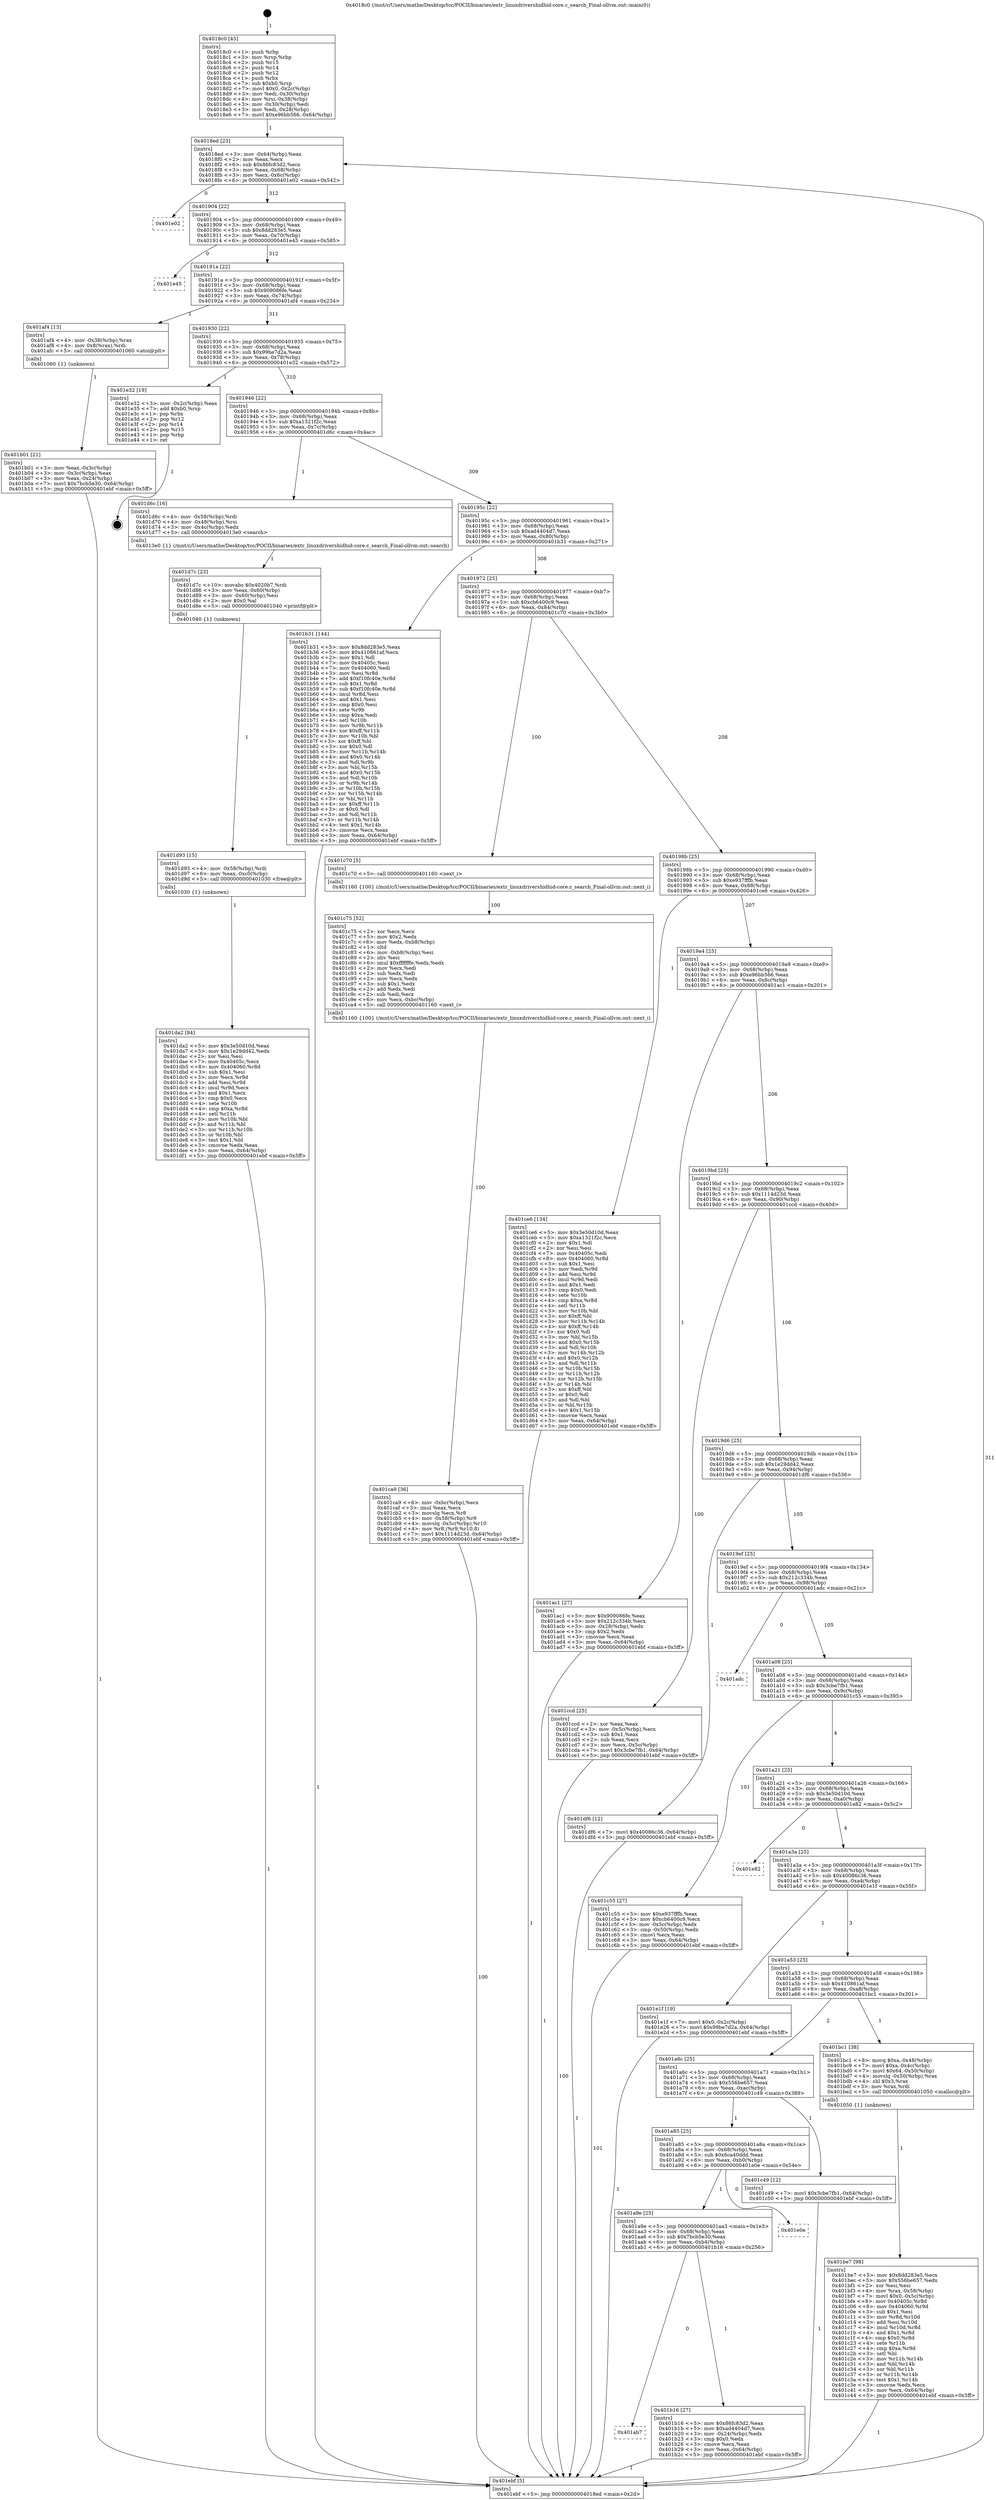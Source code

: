 digraph "0x4018c0" {
  label = "0x4018c0 (/mnt/c/Users/mathe/Desktop/tcc/POCII/binaries/extr_linuxdrivershidhid-core.c_search_Final-ollvm.out::main(0))"
  labelloc = "t"
  node[shape=record]

  Entry [label="",width=0.3,height=0.3,shape=circle,fillcolor=black,style=filled]
  "0x4018ed" [label="{
     0x4018ed [23]\l
     | [instrs]\l
     &nbsp;&nbsp;0x4018ed \<+3\>: mov -0x64(%rbp),%eax\l
     &nbsp;&nbsp;0x4018f0 \<+2\>: mov %eax,%ecx\l
     &nbsp;&nbsp;0x4018f2 \<+6\>: sub $0x86fc83d2,%ecx\l
     &nbsp;&nbsp;0x4018f8 \<+3\>: mov %eax,-0x68(%rbp)\l
     &nbsp;&nbsp;0x4018fb \<+3\>: mov %ecx,-0x6c(%rbp)\l
     &nbsp;&nbsp;0x4018fe \<+6\>: je 0000000000401e02 \<main+0x542\>\l
  }"]
  "0x401e02" [label="{
     0x401e02\l
  }", style=dashed]
  "0x401904" [label="{
     0x401904 [22]\l
     | [instrs]\l
     &nbsp;&nbsp;0x401904 \<+5\>: jmp 0000000000401909 \<main+0x49\>\l
     &nbsp;&nbsp;0x401909 \<+3\>: mov -0x68(%rbp),%eax\l
     &nbsp;&nbsp;0x40190c \<+5\>: sub $0x8dd283e5,%eax\l
     &nbsp;&nbsp;0x401911 \<+3\>: mov %eax,-0x70(%rbp)\l
     &nbsp;&nbsp;0x401914 \<+6\>: je 0000000000401e45 \<main+0x585\>\l
  }"]
  Exit [label="",width=0.3,height=0.3,shape=circle,fillcolor=black,style=filled,peripheries=2]
  "0x401e45" [label="{
     0x401e45\l
  }", style=dashed]
  "0x40191a" [label="{
     0x40191a [22]\l
     | [instrs]\l
     &nbsp;&nbsp;0x40191a \<+5\>: jmp 000000000040191f \<main+0x5f\>\l
     &nbsp;&nbsp;0x40191f \<+3\>: mov -0x68(%rbp),%eax\l
     &nbsp;&nbsp;0x401922 \<+5\>: sub $0x909086fe,%eax\l
     &nbsp;&nbsp;0x401927 \<+3\>: mov %eax,-0x74(%rbp)\l
     &nbsp;&nbsp;0x40192a \<+6\>: je 0000000000401af4 \<main+0x234\>\l
  }"]
  "0x401da2" [label="{
     0x401da2 [84]\l
     | [instrs]\l
     &nbsp;&nbsp;0x401da2 \<+5\>: mov $0x3e50d10d,%eax\l
     &nbsp;&nbsp;0x401da7 \<+5\>: mov $0x1e29dd42,%edx\l
     &nbsp;&nbsp;0x401dac \<+2\>: xor %esi,%esi\l
     &nbsp;&nbsp;0x401dae \<+7\>: mov 0x40405c,%ecx\l
     &nbsp;&nbsp;0x401db5 \<+8\>: mov 0x404060,%r8d\l
     &nbsp;&nbsp;0x401dbd \<+3\>: sub $0x1,%esi\l
     &nbsp;&nbsp;0x401dc0 \<+3\>: mov %ecx,%r9d\l
     &nbsp;&nbsp;0x401dc3 \<+3\>: add %esi,%r9d\l
     &nbsp;&nbsp;0x401dc6 \<+4\>: imul %r9d,%ecx\l
     &nbsp;&nbsp;0x401dca \<+3\>: and $0x1,%ecx\l
     &nbsp;&nbsp;0x401dcd \<+3\>: cmp $0x0,%ecx\l
     &nbsp;&nbsp;0x401dd0 \<+4\>: sete %r10b\l
     &nbsp;&nbsp;0x401dd4 \<+4\>: cmp $0xa,%r8d\l
     &nbsp;&nbsp;0x401dd8 \<+4\>: setl %r11b\l
     &nbsp;&nbsp;0x401ddc \<+3\>: mov %r10b,%bl\l
     &nbsp;&nbsp;0x401ddf \<+3\>: and %r11b,%bl\l
     &nbsp;&nbsp;0x401de2 \<+3\>: xor %r11b,%r10b\l
     &nbsp;&nbsp;0x401de5 \<+3\>: or %r10b,%bl\l
     &nbsp;&nbsp;0x401de8 \<+3\>: test $0x1,%bl\l
     &nbsp;&nbsp;0x401deb \<+3\>: cmovne %edx,%eax\l
     &nbsp;&nbsp;0x401dee \<+3\>: mov %eax,-0x64(%rbp)\l
     &nbsp;&nbsp;0x401df1 \<+5\>: jmp 0000000000401ebf \<main+0x5ff\>\l
  }"]
  "0x401af4" [label="{
     0x401af4 [13]\l
     | [instrs]\l
     &nbsp;&nbsp;0x401af4 \<+4\>: mov -0x38(%rbp),%rax\l
     &nbsp;&nbsp;0x401af8 \<+4\>: mov 0x8(%rax),%rdi\l
     &nbsp;&nbsp;0x401afc \<+5\>: call 0000000000401060 \<atoi@plt\>\l
     | [calls]\l
     &nbsp;&nbsp;0x401060 \{1\} (unknown)\l
  }"]
  "0x401930" [label="{
     0x401930 [22]\l
     | [instrs]\l
     &nbsp;&nbsp;0x401930 \<+5\>: jmp 0000000000401935 \<main+0x75\>\l
     &nbsp;&nbsp;0x401935 \<+3\>: mov -0x68(%rbp),%eax\l
     &nbsp;&nbsp;0x401938 \<+5\>: sub $0x99be7d2a,%eax\l
     &nbsp;&nbsp;0x40193d \<+3\>: mov %eax,-0x78(%rbp)\l
     &nbsp;&nbsp;0x401940 \<+6\>: je 0000000000401e32 \<main+0x572\>\l
  }"]
  "0x401d93" [label="{
     0x401d93 [15]\l
     | [instrs]\l
     &nbsp;&nbsp;0x401d93 \<+4\>: mov -0x58(%rbp),%rdi\l
     &nbsp;&nbsp;0x401d97 \<+6\>: mov %eax,-0xc0(%rbp)\l
     &nbsp;&nbsp;0x401d9d \<+5\>: call 0000000000401030 \<free@plt\>\l
     | [calls]\l
     &nbsp;&nbsp;0x401030 \{1\} (unknown)\l
  }"]
  "0x401e32" [label="{
     0x401e32 [19]\l
     | [instrs]\l
     &nbsp;&nbsp;0x401e32 \<+3\>: mov -0x2c(%rbp),%eax\l
     &nbsp;&nbsp;0x401e35 \<+7\>: add $0xb0,%rsp\l
     &nbsp;&nbsp;0x401e3c \<+1\>: pop %rbx\l
     &nbsp;&nbsp;0x401e3d \<+2\>: pop %r12\l
     &nbsp;&nbsp;0x401e3f \<+2\>: pop %r14\l
     &nbsp;&nbsp;0x401e41 \<+2\>: pop %r15\l
     &nbsp;&nbsp;0x401e43 \<+1\>: pop %rbp\l
     &nbsp;&nbsp;0x401e44 \<+1\>: ret\l
  }"]
  "0x401946" [label="{
     0x401946 [22]\l
     | [instrs]\l
     &nbsp;&nbsp;0x401946 \<+5\>: jmp 000000000040194b \<main+0x8b\>\l
     &nbsp;&nbsp;0x40194b \<+3\>: mov -0x68(%rbp),%eax\l
     &nbsp;&nbsp;0x40194e \<+5\>: sub $0xa1321f2c,%eax\l
     &nbsp;&nbsp;0x401953 \<+3\>: mov %eax,-0x7c(%rbp)\l
     &nbsp;&nbsp;0x401956 \<+6\>: je 0000000000401d6c \<main+0x4ac\>\l
  }"]
  "0x401d7c" [label="{
     0x401d7c [23]\l
     | [instrs]\l
     &nbsp;&nbsp;0x401d7c \<+10\>: movabs $0x4020b7,%rdi\l
     &nbsp;&nbsp;0x401d86 \<+3\>: mov %eax,-0x60(%rbp)\l
     &nbsp;&nbsp;0x401d89 \<+3\>: mov -0x60(%rbp),%esi\l
     &nbsp;&nbsp;0x401d8c \<+2\>: mov $0x0,%al\l
     &nbsp;&nbsp;0x401d8e \<+5\>: call 0000000000401040 \<printf@plt\>\l
     | [calls]\l
     &nbsp;&nbsp;0x401040 \{1\} (unknown)\l
  }"]
  "0x401d6c" [label="{
     0x401d6c [16]\l
     | [instrs]\l
     &nbsp;&nbsp;0x401d6c \<+4\>: mov -0x58(%rbp),%rdi\l
     &nbsp;&nbsp;0x401d70 \<+4\>: mov -0x48(%rbp),%rsi\l
     &nbsp;&nbsp;0x401d74 \<+3\>: mov -0x4c(%rbp),%edx\l
     &nbsp;&nbsp;0x401d77 \<+5\>: call 00000000004013e0 \<search\>\l
     | [calls]\l
     &nbsp;&nbsp;0x4013e0 \{1\} (/mnt/c/Users/mathe/Desktop/tcc/POCII/binaries/extr_linuxdrivershidhid-core.c_search_Final-ollvm.out::search)\l
  }"]
  "0x40195c" [label="{
     0x40195c [22]\l
     | [instrs]\l
     &nbsp;&nbsp;0x40195c \<+5\>: jmp 0000000000401961 \<main+0xa1\>\l
     &nbsp;&nbsp;0x401961 \<+3\>: mov -0x68(%rbp),%eax\l
     &nbsp;&nbsp;0x401964 \<+5\>: sub $0xad4404d7,%eax\l
     &nbsp;&nbsp;0x401969 \<+3\>: mov %eax,-0x80(%rbp)\l
     &nbsp;&nbsp;0x40196c \<+6\>: je 0000000000401b31 \<main+0x271\>\l
  }"]
  "0x401ca9" [label="{
     0x401ca9 [36]\l
     | [instrs]\l
     &nbsp;&nbsp;0x401ca9 \<+6\>: mov -0xbc(%rbp),%ecx\l
     &nbsp;&nbsp;0x401caf \<+3\>: imul %eax,%ecx\l
     &nbsp;&nbsp;0x401cb2 \<+3\>: movslq %ecx,%r8\l
     &nbsp;&nbsp;0x401cb5 \<+4\>: mov -0x58(%rbp),%r9\l
     &nbsp;&nbsp;0x401cb9 \<+4\>: movslq -0x5c(%rbp),%r10\l
     &nbsp;&nbsp;0x401cbd \<+4\>: mov %r8,(%r9,%r10,8)\l
     &nbsp;&nbsp;0x401cc1 \<+7\>: movl $0x1114d23d,-0x64(%rbp)\l
     &nbsp;&nbsp;0x401cc8 \<+5\>: jmp 0000000000401ebf \<main+0x5ff\>\l
  }"]
  "0x401b31" [label="{
     0x401b31 [144]\l
     | [instrs]\l
     &nbsp;&nbsp;0x401b31 \<+5\>: mov $0x8dd283e5,%eax\l
     &nbsp;&nbsp;0x401b36 \<+5\>: mov $0x410861af,%ecx\l
     &nbsp;&nbsp;0x401b3b \<+2\>: mov $0x1,%dl\l
     &nbsp;&nbsp;0x401b3d \<+7\>: mov 0x40405c,%esi\l
     &nbsp;&nbsp;0x401b44 \<+7\>: mov 0x404060,%edi\l
     &nbsp;&nbsp;0x401b4b \<+3\>: mov %esi,%r8d\l
     &nbsp;&nbsp;0x401b4e \<+7\>: add $0xf10fc40e,%r8d\l
     &nbsp;&nbsp;0x401b55 \<+4\>: sub $0x1,%r8d\l
     &nbsp;&nbsp;0x401b59 \<+7\>: sub $0xf10fc40e,%r8d\l
     &nbsp;&nbsp;0x401b60 \<+4\>: imul %r8d,%esi\l
     &nbsp;&nbsp;0x401b64 \<+3\>: and $0x1,%esi\l
     &nbsp;&nbsp;0x401b67 \<+3\>: cmp $0x0,%esi\l
     &nbsp;&nbsp;0x401b6a \<+4\>: sete %r9b\l
     &nbsp;&nbsp;0x401b6e \<+3\>: cmp $0xa,%edi\l
     &nbsp;&nbsp;0x401b71 \<+4\>: setl %r10b\l
     &nbsp;&nbsp;0x401b75 \<+3\>: mov %r9b,%r11b\l
     &nbsp;&nbsp;0x401b78 \<+4\>: xor $0xff,%r11b\l
     &nbsp;&nbsp;0x401b7c \<+3\>: mov %r10b,%bl\l
     &nbsp;&nbsp;0x401b7f \<+3\>: xor $0xff,%bl\l
     &nbsp;&nbsp;0x401b82 \<+3\>: xor $0x0,%dl\l
     &nbsp;&nbsp;0x401b85 \<+3\>: mov %r11b,%r14b\l
     &nbsp;&nbsp;0x401b88 \<+4\>: and $0x0,%r14b\l
     &nbsp;&nbsp;0x401b8c \<+3\>: and %dl,%r9b\l
     &nbsp;&nbsp;0x401b8f \<+3\>: mov %bl,%r15b\l
     &nbsp;&nbsp;0x401b92 \<+4\>: and $0x0,%r15b\l
     &nbsp;&nbsp;0x401b96 \<+3\>: and %dl,%r10b\l
     &nbsp;&nbsp;0x401b99 \<+3\>: or %r9b,%r14b\l
     &nbsp;&nbsp;0x401b9c \<+3\>: or %r10b,%r15b\l
     &nbsp;&nbsp;0x401b9f \<+3\>: xor %r15b,%r14b\l
     &nbsp;&nbsp;0x401ba2 \<+3\>: or %bl,%r11b\l
     &nbsp;&nbsp;0x401ba5 \<+4\>: xor $0xff,%r11b\l
     &nbsp;&nbsp;0x401ba9 \<+3\>: or $0x0,%dl\l
     &nbsp;&nbsp;0x401bac \<+3\>: and %dl,%r11b\l
     &nbsp;&nbsp;0x401baf \<+3\>: or %r11b,%r14b\l
     &nbsp;&nbsp;0x401bb2 \<+4\>: test $0x1,%r14b\l
     &nbsp;&nbsp;0x401bb6 \<+3\>: cmovne %ecx,%eax\l
     &nbsp;&nbsp;0x401bb9 \<+3\>: mov %eax,-0x64(%rbp)\l
     &nbsp;&nbsp;0x401bbc \<+5\>: jmp 0000000000401ebf \<main+0x5ff\>\l
  }"]
  "0x401972" [label="{
     0x401972 [25]\l
     | [instrs]\l
     &nbsp;&nbsp;0x401972 \<+5\>: jmp 0000000000401977 \<main+0xb7\>\l
     &nbsp;&nbsp;0x401977 \<+3\>: mov -0x68(%rbp),%eax\l
     &nbsp;&nbsp;0x40197a \<+5\>: sub $0xcb6400c9,%eax\l
     &nbsp;&nbsp;0x40197f \<+6\>: mov %eax,-0x84(%rbp)\l
     &nbsp;&nbsp;0x401985 \<+6\>: je 0000000000401c70 \<main+0x3b0\>\l
  }"]
  "0x401c75" [label="{
     0x401c75 [52]\l
     | [instrs]\l
     &nbsp;&nbsp;0x401c75 \<+2\>: xor %ecx,%ecx\l
     &nbsp;&nbsp;0x401c77 \<+5\>: mov $0x2,%edx\l
     &nbsp;&nbsp;0x401c7c \<+6\>: mov %edx,-0xb8(%rbp)\l
     &nbsp;&nbsp;0x401c82 \<+1\>: cltd\l
     &nbsp;&nbsp;0x401c83 \<+6\>: mov -0xb8(%rbp),%esi\l
     &nbsp;&nbsp;0x401c89 \<+2\>: idiv %esi\l
     &nbsp;&nbsp;0x401c8b \<+6\>: imul $0xfffffffe,%edx,%edx\l
     &nbsp;&nbsp;0x401c91 \<+2\>: mov %ecx,%edi\l
     &nbsp;&nbsp;0x401c93 \<+2\>: sub %edx,%edi\l
     &nbsp;&nbsp;0x401c95 \<+2\>: mov %ecx,%edx\l
     &nbsp;&nbsp;0x401c97 \<+3\>: sub $0x1,%edx\l
     &nbsp;&nbsp;0x401c9a \<+2\>: add %edx,%edi\l
     &nbsp;&nbsp;0x401c9c \<+2\>: sub %edi,%ecx\l
     &nbsp;&nbsp;0x401c9e \<+6\>: mov %ecx,-0xbc(%rbp)\l
     &nbsp;&nbsp;0x401ca4 \<+5\>: call 0000000000401160 \<next_i\>\l
     | [calls]\l
     &nbsp;&nbsp;0x401160 \{100\} (/mnt/c/Users/mathe/Desktop/tcc/POCII/binaries/extr_linuxdrivershidhid-core.c_search_Final-ollvm.out::next_i)\l
  }"]
  "0x401c70" [label="{
     0x401c70 [5]\l
     | [instrs]\l
     &nbsp;&nbsp;0x401c70 \<+5\>: call 0000000000401160 \<next_i\>\l
     | [calls]\l
     &nbsp;&nbsp;0x401160 \{100\} (/mnt/c/Users/mathe/Desktop/tcc/POCII/binaries/extr_linuxdrivershidhid-core.c_search_Final-ollvm.out::next_i)\l
  }"]
  "0x40198b" [label="{
     0x40198b [25]\l
     | [instrs]\l
     &nbsp;&nbsp;0x40198b \<+5\>: jmp 0000000000401990 \<main+0xd0\>\l
     &nbsp;&nbsp;0x401990 \<+3\>: mov -0x68(%rbp),%eax\l
     &nbsp;&nbsp;0x401993 \<+5\>: sub $0xe937fffb,%eax\l
     &nbsp;&nbsp;0x401998 \<+6\>: mov %eax,-0x88(%rbp)\l
     &nbsp;&nbsp;0x40199e \<+6\>: je 0000000000401ce6 \<main+0x426\>\l
  }"]
  "0x401be7" [label="{
     0x401be7 [98]\l
     | [instrs]\l
     &nbsp;&nbsp;0x401be7 \<+5\>: mov $0x8dd283e5,%ecx\l
     &nbsp;&nbsp;0x401bec \<+5\>: mov $0x556be657,%edx\l
     &nbsp;&nbsp;0x401bf1 \<+2\>: xor %esi,%esi\l
     &nbsp;&nbsp;0x401bf3 \<+4\>: mov %rax,-0x58(%rbp)\l
     &nbsp;&nbsp;0x401bf7 \<+7\>: movl $0x0,-0x5c(%rbp)\l
     &nbsp;&nbsp;0x401bfe \<+8\>: mov 0x40405c,%r8d\l
     &nbsp;&nbsp;0x401c06 \<+8\>: mov 0x404060,%r9d\l
     &nbsp;&nbsp;0x401c0e \<+3\>: sub $0x1,%esi\l
     &nbsp;&nbsp;0x401c11 \<+3\>: mov %r8d,%r10d\l
     &nbsp;&nbsp;0x401c14 \<+3\>: add %esi,%r10d\l
     &nbsp;&nbsp;0x401c17 \<+4\>: imul %r10d,%r8d\l
     &nbsp;&nbsp;0x401c1b \<+4\>: and $0x1,%r8d\l
     &nbsp;&nbsp;0x401c1f \<+4\>: cmp $0x0,%r8d\l
     &nbsp;&nbsp;0x401c23 \<+4\>: sete %r11b\l
     &nbsp;&nbsp;0x401c27 \<+4\>: cmp $0xa,%r9d\l
     &nbsp;&nbsp;0x401c2b \<+3\>: setl %bl\l
     &nbsp;&nbsp;0x401c2e \<+3\>: mov %r11b,%r14b\l
     &nbsp;&nbsp;0x401c31 \<+3\>: and %bl,%r14b\l
     &nbsp;&nbsp;0x401c34 \<+3\>: xor %bl,%r11b\l
     &nbsp;&nbsp;0x401c37 \<+3\>: or %r11b,%r14b\l
     &nbsp;&nbsp;0x401c3a \<+4\>: test $0x1,%r14b\l
     &nbsp;&nbsp;0x401c3e \<+3\>: cmovne %edx,%ecx\l
     &nbsp;&nbsp;0x401c41 \<+3\>: mov %ecx,-0x64(%rbp)\l
     &nbsp;&nbsp;0x401c44 \<+5\>: jmp 0000000000401ebf \<main+0x5ff\>\l
  }"]
  "0x401ce6" [label="{
     0x401ce6 [134]\l
     | [instrs]\l
     &nbsp;&nbsp;0x401ce6 \<+5\>: mov $0x3e50d10d,%eax\l
     &nbsp;&nbsp;0x401ceb \<+5\>: mov $0xa1321f2c,%ecx\l
     &nbsp;&nbsp;0x401cf0 \<+2\>: mov $0x1,%dl\l
     &nbsp;&nbsp;0x401cf2 \<+2\>: xor %esi,%esi\l
     &nbsp;&nbsp;0x401cf4 \<+7\>: mov 0x40405c,%edi\l
     &nbsp;&nbsp;0x401cfb \<+8\>: mov 0x404060,%r8d\l
     &nbsp;&nbsp;0x401d03 \<+3\>: sub $0x1,%esi\l
     &nbsp;&nbsp;0x401d06 \<+3\>: mov %edi,%r9d\l
     &nbsp;&nbsp;0x401d09 \<+3\>: add %esi,%r9d\l
     &nbsp;&nbsp;0x401d0c \<+4\>: imul %r9d,%edi\l
     &nbsp;&nbsp;0x401d10 \<+3\>: and $0x1,%edi\l
     &nbsp;&nbsp;0x401d13 \<+3\>: cmp $0x0,%edi\l
     &nbsp;&nbsp;0x401d16 \<+4\>: sete %r10b\l
     &nbsp;&nbsp;0x401d1a \<+4\>: cmp $0xa,%r8d\l
     &nbsp;&nbsp;0x401d1e \<+4\>: setl %r11b\l
     &nbsp;&nbsp;0x401d22 \<+3\>: mov %r10b,%bl\l
     &nbsp;&nbsp;0x401d25 \<+3\>: xor $0xff,%bl\l
     &nbsp;&nbsp;0x401d28 \<+3\>: mov %r11b,%r14b\l
     &nbsp;&nbsp;0x401d2b \<+4\>: xor $0xff,%r14b\l
     &nbsp;&nbsp;0x401d2f \<+3\>: xor $0x0,%dl\l
     &nbsp;&nbsp;0x401d32 \<+3\>: mov %bl,%r15b\l
     &nbsp;&nbsp;0x401d35 \<+4\>: and $0x0,%r15b\l
     &nbsp;&nbsp;0x401d39 \<+3\>: and %dl,%r10b\l
     &nbsp;&nbsp;0x401d3c \<+3\>: mov %r14b,%r12b\l
     &nbsp;&nbsp;0x401d3f \<+4\>: and $0x0,%r12b\l
     &nbsp;&nbsp;0x401d43 \<+3\>: and %dl,%r11b\l
     &nbsp;&nbsp;0x401d46 \<+3\>: or %r10b,%r15b\l
     &nbsp;&nbsp;0x401d49 \<+3\>: or %r11b,%r12b\l
     &nbsp;&nbsp;0x401d4c \<+3\>: xor %r12b,%r15b\l
     &nbsp;&nbsp;0x401d4f \<+3\>: or %r14b,%bl\l
     &nbsp;&nbsp;0x401d52 \<+3\>: xor $0xff,%bl\l
     &nbsp;&nbsp;0x401d55 \<+3\>: or $0x0,%dl\l
     &nbsp;&nbsp;0x401d58 \<+2\>: and %dl,%bl\l
     &nbsp;&nbsp;0x401d5a \<+3\>: or %bl,%r15b\l
     &nbsp;&nbsp;0x401d5d \<+4\>: test $0x1,%r15b\l
     &nbsp;&nbsp;0x401d61 \<+3\>: cmovne %ecx,%eax\l
     &nbsp;&nbsp;0x401d64 \<+3\>: mov %eax,-0x64(%rbp)\l
     &nbsp;&nbsp;0x401d67 \<+5\>: jmp 0000000000401ebf \<main+0x5ff\>\l
  }"]
  "0x4019a4" [label="{
     0x4019a4 [25]\l
     | [instrs]\l
     &nbsp;&nbsp;0x4019a4 \<+5\>: jmp 00000000004019a9 \<main+0xe9\>\l
     &nbsp;&nbsp;0x4019a9 \<+3\>: mov -0x68(%rbp),%eax\l
     &nbsp;&nbsp;0x4019ac \<+5\>: sub $0xe96bb566,%eax\l
     &nbsp;&nbsp;0x4019b1 \<+6\>: mov %eax,-0x8c(%rbp)\l
     &nbsp;&nbsp;0x4019b7 \<+6\>: je 0000000000401ac1 \<main+0x201\>\l
  }"]
  "0x401ab7" [label="{
     0x401ab7\l
  }", style=dashed]
  "0x401ac1" [label="{
     0x401ac1 [27]\l
     | [instrs]\l
     &nbsp;&nbsp;0x401ac1 \<+5\>: mov $0x909086fe,%eax\l
     &nbsp;&nbsp;0x401ac6 \<+5\>: mov $0x212c334b,%ecx\l
     &nbsp;&nbsp;0x401acb \<+3\>: mov -0x28(%rbp),%edx\l
     &nbsp;&nbsp;0x401ace \<+3\>: cmp $0x2,%edx\l
     &nbsp;&nbsp;0x401ad1 \<+3\>: cmovne %ecx,%eax\l
     &nbsp;&nbsp;0x401ad4 \<+3\>: mov %eax,-0x64(%rbp)\l
     &nbsp;&nbsp;0x401ad7 \<+5\>: jmp 0000000000401ebf \<main+0x5ff\>\l
  }"]
  "0x4019bd" [label="{
     0x4019bd [25]\l
     | [instrs]\l
     &nbsp;&nbsp;0x4019bd \<+5\>: jmp 00000000004019c2 \<main+0x102\>\l
     &nbsp;&nbsp;0x4019c2 \<+3\>: mov -0x68(%rbp),%eax\l
     &nbsp;&nbsp;0x4019c5 \<+5\>: sub $0x1114d23d,%eax\l
     &nbsp;&nbsp;0x4019ca \<+6\>: mov %eax,-0x90(%rbp)\l
     &nbsp;&nbsp;0x4019d0 \<+6\>: je 0000000000401ccd \<main+0x40d\>\l
  }"]
  "0x401ebf" [label="{
     0x401ebf [5]\l
     | [instrs]\l
     &nbsp;&nbsp;0x401ebf \<+5\>: jmp 00000000004018ed \<main+0x2d\>\l
  }"]
  "0x4018c0" [label="{
     0x4018c0 [45]\l
     | [instrs]\l
     &nbsp;&nbsp;0x4018c0 \<+1\>: push %rbp\l
     &nbsp;&nbsp;0x4018c1 \<+3\>: mov %rsp,%rbp\l
     &nbsp;&nbsp;0x4018c4 \<+2\>: push %r15\l
     &nbsp;&nbsp;0x4018c6 \<+2\>: push %r14\l
     &nbsp;&nbsp;0x4018c8 \<+2\>: push %r12\l
     &nbsp;&nbsp;0x4018ca \<+1\>: push %rbx\l
     &nbsp;&nbsp;0x4018cb \<+7\>: sub $0xb0,%rsp\l
     &nbsp;&nbsp;0x4018d2 \<+7\>: movl $0x0,-0x2c(%rbp)\l
     &nbsp;&nbsp;0x4018d9 \<+3\>: mov %edi,-0x30(%rbp)\l
     &nbsp;&nbsp;0x4018dc \<+4\>: mov %rsi,-0x38(%rbp)\l
     &nbsp;&nbsp;0x4018e0 \<+3\>: mov -0x30(%rbp),%edi\l
     &nbsp;&nbsp;0x4018e3 \<+3\>: mov %edi,-0x28(%rbp)\l
     &nbsp;&nbsp;0x4018e6 \<+7\>: movl $0xe96bb566,-0x64(%rbp)\l
  }"]
  "0x401b01" [label="{
     0x401b01 [21]\l
     | [instrs]\l
     &nbsp;&nbsp;0x401b01 \<+3\>: mov %eax,-0x3c(%rbp)\l
     &nbsp;&nbsp;0x401b04 \<+3\>: mov -0x3c(%rbp),%eax\l
     &nbsp;&nbsp;0x401b07 \<+3\>: mov %eax,-0x24(%rbp)\l
     &nbsp;&nbsp;0x401b0a \<+7\>: movl $0x7bcb5e30,-0x64(%rbp)\l
     &nbsp;&nbsp;0x401b11 \<+5\>: jmp 0000000000401ebf \<main+0x5ff\>\l
  }"]
  "0x401b16" [label="{
     0x401b16 [27]\l
     | [instrs]\l
     &nbsp;&nbsp;0x401b16 \<+5\>: mov $0x86fc83d2,%eax\l
     &nbsp;&nbsp;0x401b1b \<+5\>: mov $0xad4404d7,%ecx\l
     &nbsp;&nbsp;0x401b20 \<+3\>: mov -0x24(%rbp),%edx\l
     &nbsp;&nbsp;0x401b23 \<+3\>: cmp $0x0,%edx\l
     &nbsp;&nbsp;0x401b26 \<+3\>: cmove %ecx,%eax\l
     &nbsp;&nbsp;0x401b29 \<+3\>: mov %eax,-0x64(%rbp)\l
     &nbsp;&nbsp;0x401b2c \<+5\>: jmp 0000000000401ebf \<main+0x5ff\>\l
  }"]
  "0x401ccd" [label="{
     0x401ccd [25]\l
     | [instrs]\l
     &nbsp;&nbsp;0x401ccd \<+2\>: xor %eax,%eax\l
     &nbsp;&nbsp;0x401ccf \<+3\>: mov -0x5c(%rbp),%ecx\l
     &nbsp;&nbsp;0x401cd2 \<+3\>: sub $0x1,%eax\l
     &nbsp;&nbsp;0x401cd5 \<+2\>: sub %eax,%ecx\l
     &nbsp;&nbsp;0x401cd7 \<+3\>: mov %ecx,-0x5c(%rbp)\l
     &nbsp;&nbsp;0x401cda \<+7\>: movl $0x3cbe7fb1,-0x64(%rbp)\l
     &nbsp;&nbsp;0x401ce1 \<+5\>: jmp 0000000000401ebf \<main+0x5ff\>\l
  }"]
  "0x4019d6" [label="{
     0x4019d6 [25]\l
     | [instrs]\l
     &nbsp;&nbsp;0x4019d6 \<+5\>: jmp 00000000004019db \<main+0x11b\>\l
     &nbsp;&nbsp;0x4019db \<+3\>: mov -0x68(%rbp),%eax\l
     &nbsp;&nbsp;0x4019de \<+5\>: sub $0x1e29dd42,%eax\l
     &nbsp;&nbsp;0x4019e3 \<+6\>: mov %eax,-0x94(%rbp)\l
     &nbsp;&nbsp;0x4019e9 \<+6\>: je 0000000000401df6 \<main+0x536\>\l
  }"]
  "0x401a9e" [label="{
     0x401a9e [25]\l
     | [instrs]\l
     &nbsp;&nbsp;0x401a9e \<+5\>: jmp 0000000000401aa3 \<main+0x1e3\>\l
     &nbsp;&nbsp;0x401aa3 \<+3\>: mov -0x68(%rbp),%eax\l
     &nbsp;&nbsp;0x401aa6 \<+5\>: sub $0x7bcb5e30,%eax\l
     &nbsp;&nbsp;0x401aab \<+6\>: mov %eax,-0xb4(%rbp)\l
     &nbsp;&nbsp;0x401ab1 \<+6\>: je 0000000000401b16 \<main+0x256\>\l
  }"]
  "0x401df6" [label="{
     0x401df6 [12]\l
     | [instrs]\l
     &nbsp;&nbsp;0x401df6 \<+7\>: movl $0x40086c36,-0x64(%rbp)\l
     &nbsp;&nbsp;0x401dfd \<+5\>: jmp 0000000000401ebf \<main+0x5ff\>\l
  }"]
  "0x4019ef" [label="{
     0x4019ef [25]\l
     | [instrs]\l
     &nbsp;&nbsp;0x4019ef \<+5\>: jmp 00000000004019f4 \<main+0x134\>\l
     &nbsp;&nbsp;0x4019f4 \<+3\>: mov -0x68(%rbp),%eax\l
     &nbsp;&nbsp;0x4019f7 \<+5\>: sub $0x212c334b,%eax\l
     &nbsp;&nbsp;0x4019fc \<+6\>: mov %eax,-0x98(%rbp)\l
     &nbsp;&nbsp;0x401a02 \<+6\>: je 0000000000401adc \<main+0x21c\>\l
  }"]
  "0x401e0e" [label="{
     0x401e0e\l
  }", style=dashed]
  "0x401adc" [label="{
     0x401adc\l
  }", style=dashed]
  "0x401a08" [label="{
     0x401a08 [25]\l
     | [instrs]\l
     &nbsp;&nbsp;0x401a08 \<+5\>: jmp 0000000000401a0d \<main+0x14d\>\l
     &nbsp;&nbsp;0x401a0d \<+3\>: mov -0x68(%rbp),%eax\l
     &nbsp;&nbsp;0x401a10 \<+5\>: sub $0x3cbe7fb1,%eax\l
     &nbsp;&nbsp;0x401a15 \<+6\>: mov %eax,-0x9c(%rbp)\l
     &nbsp;&nbsp;0x401a1b \<+6\>: je 0000000000401c55 \<main+0x395\>\l
  }"]
  "0x401a85" [label="{
     0x401a85 [25]\l
     | [instrs]\l
     &nbsp;&nbsp;0x401a85 \<+5\>: jmp 0000000000401a8a \<main+0x1ca\>\l
     &nbsp;&nbsp;0x401a8a \<+3\>: mov -0x68(%rbp),%eax\l
     &nbsp;&nbsp;0x401a8d \<+5\>: sub $0x6ca40ddd,%eax\l
     &nbsp;&nbsp;0x401a92 \<+6\>: mov %eax,-0xb0(%rbp)\l
     &nbsp;&nbsp;0x401a98 \<+6\>: je 0000000000401e0e \<main+0x54e\>\l
  }"]
  "0x401c55" [label="{
     0x401c55 [27]\l
     | [instrs]\l
     &nbsp;&nbsp;0x401c55 \<+5\>: mov $0xe937fffb,%eax\l
     &nbsp;&nbsp;0x401c5a \<+5\>: mov $0xcb6400c9,%ecx\l
     &nbsp;&nbsp;0x401c5f \<+3\>: mov -0x5c(%rbp),%edx\l
     &nbsp;&nbsp;0x401c62 \<+3\>: cmp -0x50(%rbp),%edx\l
     &nbsp;&nbsp;0x401c65 \<+3\>: cmovl %ecx,%eax\l
     &nbsp;&nbsp;0x401c68 \<+3\>: mov %eax,-0x64(%rbp)\l
     &nbsp;&nbsp;0x401c6b \<+5\>: jmp 0000000000401ebf \<main+0x5ff\>\l
  }"]
  "0x401a21" [label="{
     0x401a21 [25]\l
     | [instrs]\l
     &nbsp;&nbsp;0x401a21 \<+5\>: jmp 0000000000401a26 \<main+0x166\>\l
     &nbsp;&nbsp;0x401a26 \<+3\>: mov -0x68(%rbp),%eax\l
     &nbsp;&nbsp;0x401a29 \<+5\>: sub $0x3e50d10d,%eax\l
     &nbsp;&nbsp;0x401a2e \<+6\>: mov %eax,-0xa0(%rbp)\l
     &nbsp;&nbsp;0x401a34 \<+6\>: je 0000000000401e82 \<main+0x5c2\>\l
  }"]
  "0x401c49" [label="{
     0x401c49 [12]\l
     | [instrs]\l
     &nbsp;&nbsp;0x401c49 \<+7\>: movl $0x3cbe7fb1,-0x64(%rbp)\l
     &nbsp;&nbsp;0x401c50 \<+5\>: jmp 0000000000401ebf \<main+0x5ff\>\l
  }"]
  "0x401e82" [label="{
     0x401e82\l
  }", style=dashed]
  "0x401a3a" [label="{
     0x401a3a [25]\l
     | [instrs]\l
     &nbsp;&nbsp;0x401a3a \<+5\>: jmp 0000000000401a3f \<main+0x17f\>\l
     &nbsp;&nbsp;0x401a3f \<+3\>: mov -0x68(%rbp),%eax\l
     &nbsp;&nbsp;0x401a42 \<+5\>: sub $0x40086c36,%eax\l
     &nbsp;&nbsp;0x401a47 \<+6\>: mov %eax,-0xa4(%rbp)\l
     &nbsp;&nbsp;0x401a4d \<+6\>: je 0000000000401e1f \<main+0x55f\>\l
  }"]
  "0x401a6c" [label="{
     0x401a6c [25]\l
     | [instrs]\l
     &nbsp;&nbsp;0x401a6c \<+5\>: jmp 0000000000401a71 \<main+0x1b1\>\l
     &nbsp;&nbsp;0x401a71 \<+3\>: mov -0x68(%rbp),%eax\l
     &nbsp;&nbsp;0x401a74 \<+5\>: sub $0x556be657,%eax\l
     &nbsp;&nbsp;0x401a79 \<+6\>: mov %eax,-0xac(%rbp)\l
     &nbsp;&nbsp;0x401a7f \<+6\>: je 0000000000401c49 \<main+0x389\>\l
  }"]
  "0x401e1f" [label="{
     0x401e1f [19]\l
     | [instrs]\l
     &nbsp;&nbsp;0x401e1f \<+7\>: movl $0x0,-0x2c(%rbp)\l
     &nbsp;&nbsp;0x401e26 \<+7\>: movl $0x99be7d2a,-0x64(%rbp)\l
     &nbsp;&nbsp;0x401e2d \<+5\>: jmp 0000000000401ebf \<main+0x5ff\>\l
  }"]
  "0x401a53" [label="{
     0x401a53 [25]\l
     | [instrs]\l
     &nbsp;&nbsp;0x401a53 \<+5\>: jmp 0000000000401a58 \<main+0x198\>\l
     &nbsp;&nbsp;0x401a58 \<+3\>: mov -0x68(%rbp),%eax\l
     &nbsp;&nbsp;0x401a5b \<+5\>: sub $0x410861af,%eax\l
     &nbsp;&nbsp;0x401a60 \<+6\>: mov %eax,-0xa8(%rbp)\l
     &nbsp;&nbsp;0x401a66 \<+6\>: je 0000000000401bc1 \<main+0x301\>\l
  }"]
  "0x401bc1" [label="{
     0x401bc1 [38]\l
     | [instrs]\l
     &nbsp;&nbsp;0x401bc1 \<+8\>: movq $0xa,-0x48(%rbp)\l
     &nbsp;&nbsp;0x401bc9 \<+7\>: movl $0xa,-0x4c(%rbp)\l
     &nbsp;&nbsp;0x401bd0 \<+7\>: movl $0x64,-0x50(%rbp)\l
     &nbsp;&nbsp;0x401bd7 \<+4\>: movslq -0x50(%rbp),%rax\l
     &nbsp;&nbsp;0x401bdb \<+4\>: shl $0x3,%rax\l
     &nbsp;&nbsp;0x401bdf \<+3\>: mov %rax,%rdi\l
     &nbsp;&nbsp;0x401be2 \<+5\>: call 0000000000401050 \<malloc@plt\>\l
     | [calls]\l
     &nbsp;&nbsp;0x401050 \{1\} (unknown)\l
  }"]
  Entry -> "0x4018c0" [label=" 1"]
  "0x4018ed" -> "0x401e02" [label=" 0"]
  "0x4018ed" -> "0x401904" [label=" 312"]
  "0x401e32" -> Exit [label=" 1"]
  "0x401904" -> "0x401e45" [label=" 0"]
  "0x401904" -> "0x40191a" [label=" 312"]
  "0x401e1f" -> "0x401ebf" [label=" 1"]
  "0x40191a" -> "0x401af4" [label=" 1"]
  "0x40191a" -> "0x401930" [label=" 311"]
  "0x401df6" -> "0x401ebf" [label=" 1"]
  "0x401930" -> "0x401e32" [label=" 1"]
  "0x401930" -> "0x401946" [label=" 310"]
  "0x401da2" -> "0x401ebf" [label=" 1"]
  "0x401946" -> "0x401d6c" [label=" 1"]
  "0x401946" -> "0x40195c" [label=" 309"]
  "0x401d93" -> "0x401da2" [label=" 1"]
  "0x40195c" -> "0x401b31" [label=" 1"]
  "0x40195c" -> "0x401972" [label=" 308"]
  "0x401d7c" -> "0x401d93" [label=" 1"]
  "0x401972" -> "0x401c70" [label=" 100"]
  "0x401972" -> "0x40198b" [label=" 208"]
  "0x401d6c" -> "0x401d7c" [label=" 1"]
  "0x40198b" -> "0x401ce6" [label=" 1"]
  "0x40198b" -> "0x4019a4" [label=" 207"]
  "0x401ce6" -> "0x401ebf" [label=" 1"]
  "0x4019a4" -> "0x401ac1" [label=" 1"]
  "0x4019a4" -> "0x4019bd" [label=" 206"]
  "0x401ac1" -> "0x401ebf" [label=" 1"]
  "0x4018c0" -> "0x4018ed" [label=" 1"]
  "0x401ebf" -> "0x4018ed" [label=" 311"]
  "0x401af4" -> "0x401b01" [label=" 1"]
  "0x401b01" -> "0x401ebf" [label=" 1"]
  "0x401ccd" -> "0x401ebf" [label=" 100"]
  "0x4019bd" -> "0x401ccd" [label=" 100"]
  "0x4019bd" -> "0x4019d6" [label=" 106"]
  "0x401ca9" -> "0x401ebf" [label=" 100"]
  "0x4019d6" -> "0x401df6" [label=" 1"]
  "0x4019d6" -> "0x4019ef" [label=" 105"]
  "0x401c70" -> "0x401c75" [label=" 100"]
  "0x4019ef" -> "0x401adc" [label=" 0"]
  "0x4019ef" -> "0x401a08" [label=" 105"]
  "0x401c55" -> "0x401ebf" [label=" 101"]
  "0x401a08" -> "0x401c55" [label=" 101"]
  "0x401a08" -> "0x401a21" [label=" 4"]
  "0x401be7" -> "0x401ebf" [label=" 1"]
  "0x401a21" -> "0x401e82" [label=" 0"]
  "0x401a21" -> "0x401a3a" [label=" 4"]
  "0x401bc1" -> "0x401be7" [label=" 1"]
  "0x401a3a" -> "0x401e1f" [label=" 1"]
  "0x401a3a" -> "0x401a53" [label=" 3"]
  "0x401b16" -> "0x401ebf" [label=" 1"]
  "0x401a53" -> "0x401bc1" [label=" 1"]
  "0x401a53" -> "0x401a6c" [label=" 2"]
  "0x401b31" -> "0x401ebf" [label=" 1"]
  "0x401a6c" -> "0x401c49" [label=" 1"]
  "0x401a6c" -> "0x401a85" [label=" 1"]
  "0x401c49" -> "0x401ebf" [label=" 1"]
  "0x401a85" -> "0x401e0e" [label=" 0"]
  "0x401a85" -> "0x401a9e" [label=" 1"]
  "0x401c75" -> "0x401ca9" [label=" 100"]
  "0x401a9e" -> "0x401b16" [label=" 1"]
  "0x401a9e" -> "0x401ab7" [label=" 0"]
}
